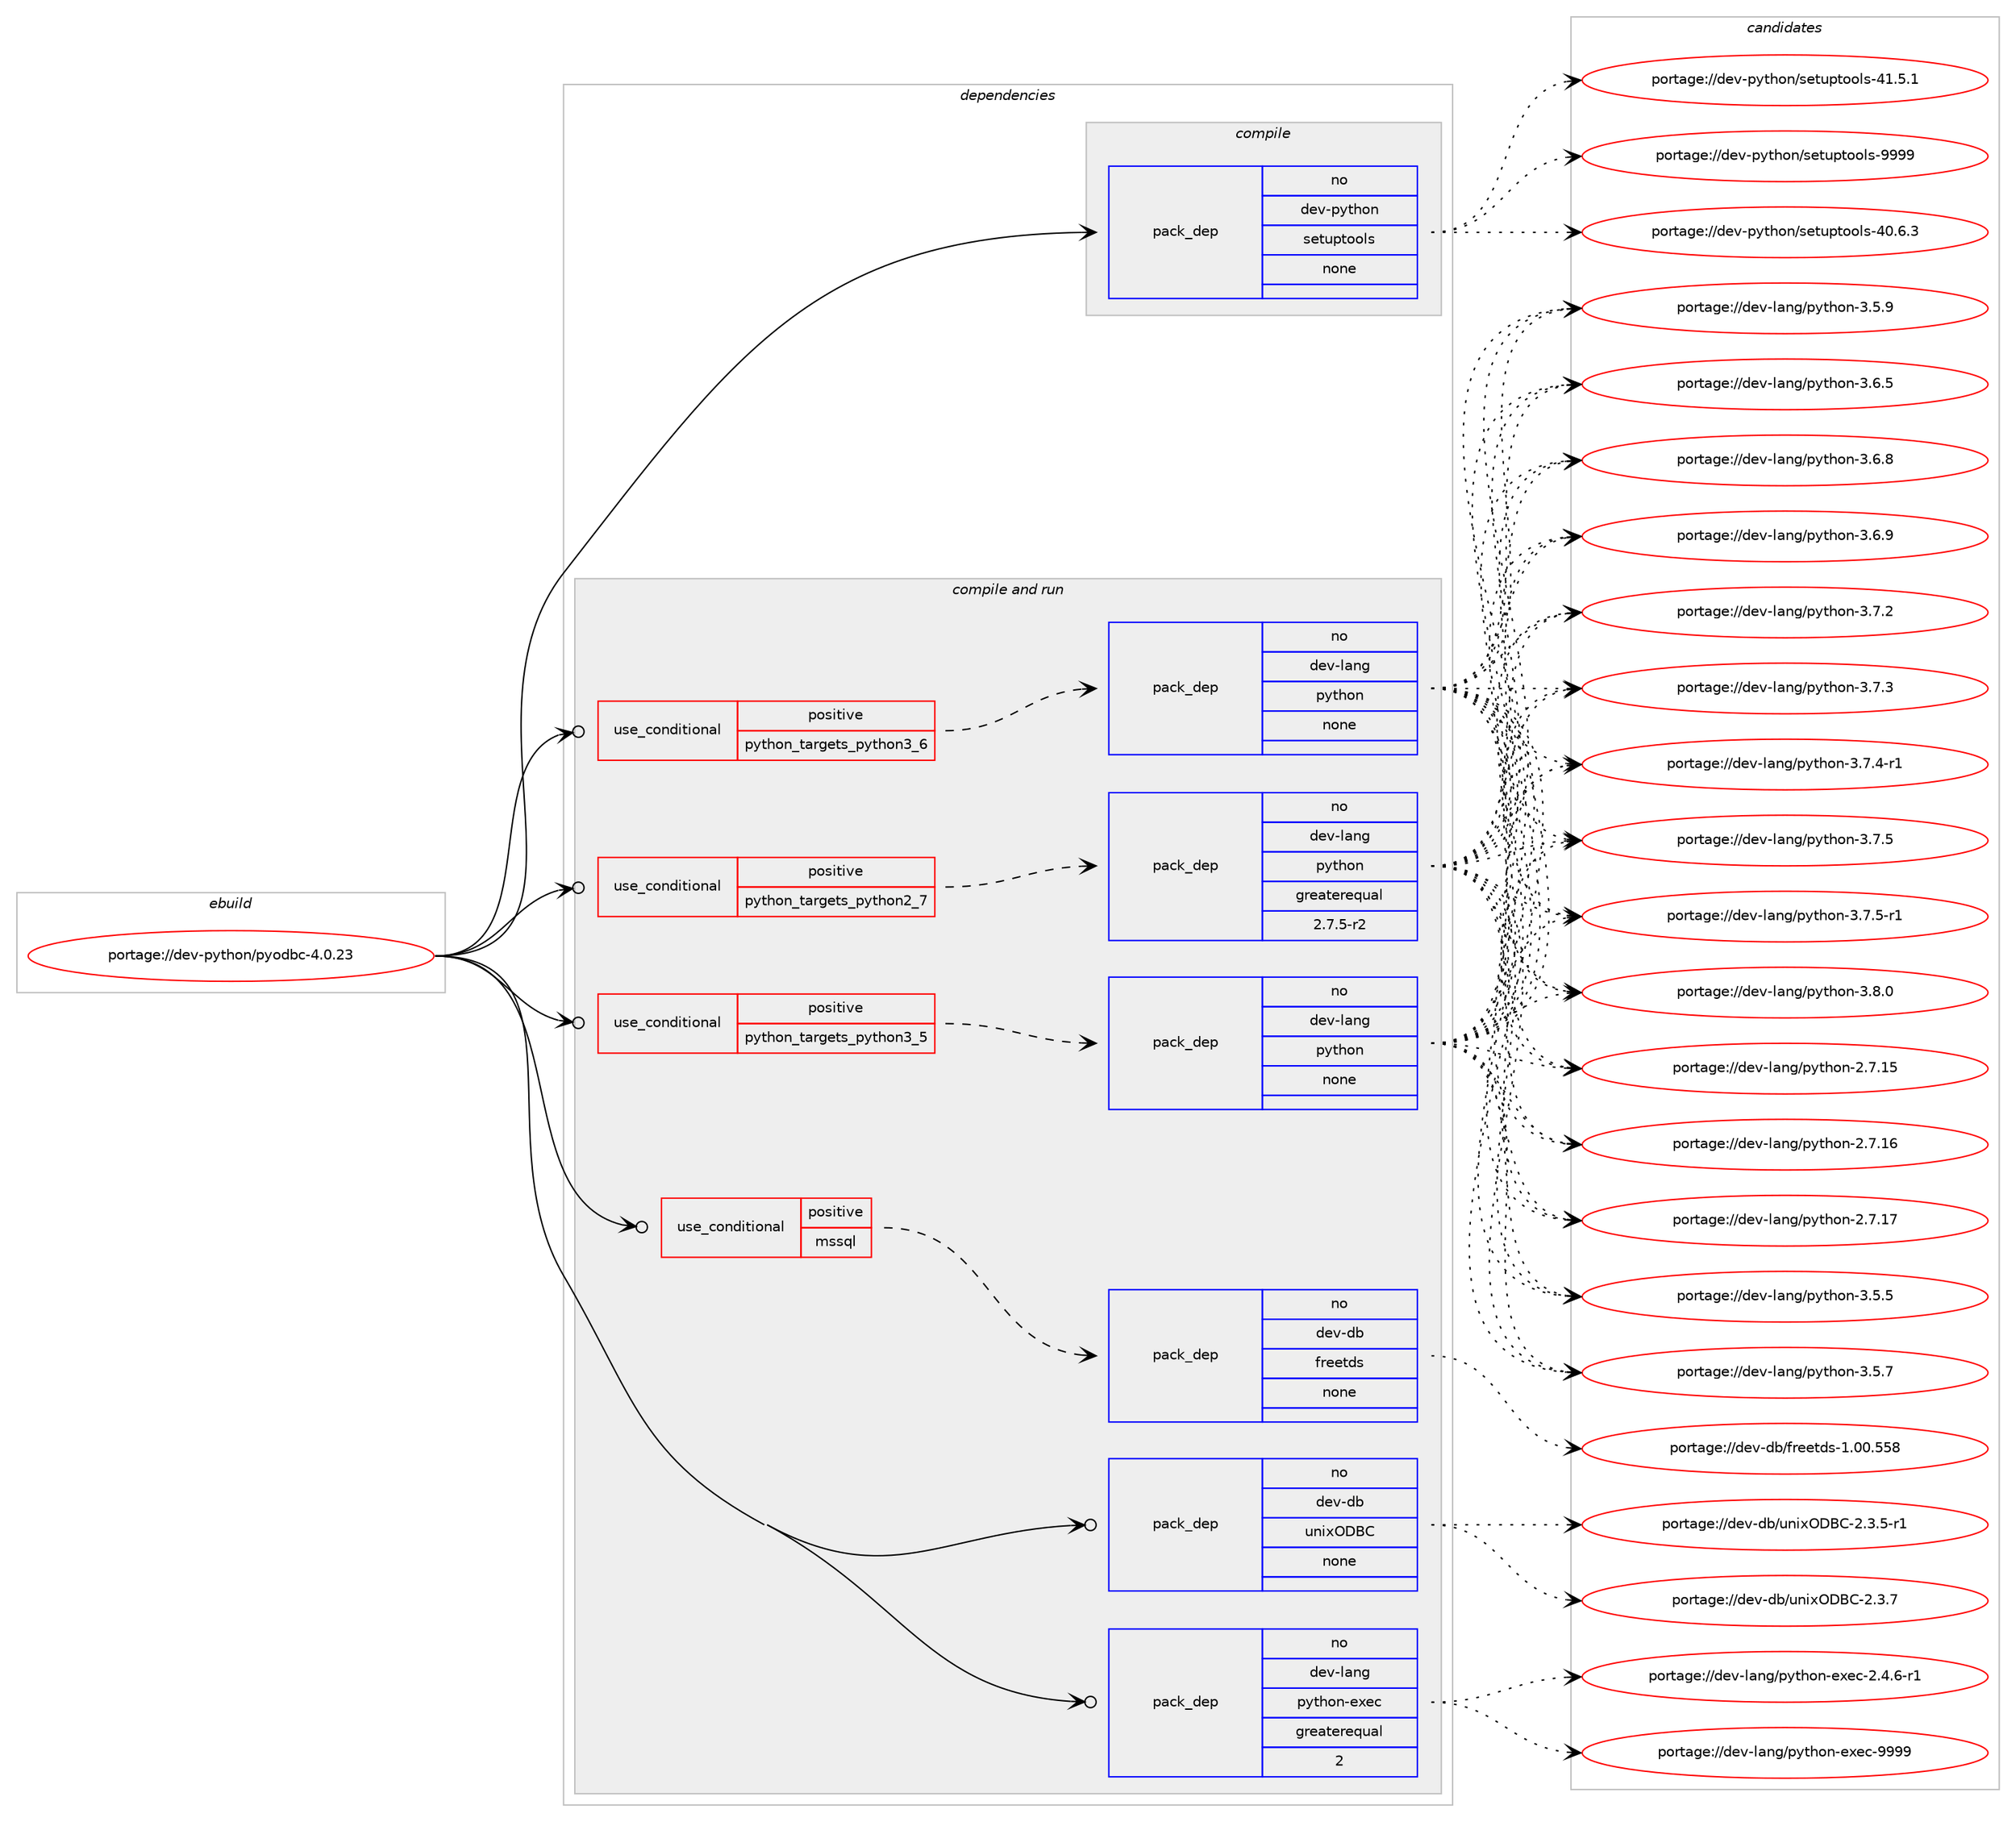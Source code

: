 digraph prolog {

# *************
# Graph options
# *************

newrank=true;
concentrate=true;
compound=true;
graph [rankdir=LR,fontname=Helvetica,fontsize=10,ranksep=1.5];#, ranksep=2.5, nodesep=0.2];
edge  [arrowhead=vee];
node  [fontname=Helvetica,fontsize=10];

# **********
# The ebuild
# **********

subgraph cluster_leftcol {
color=gray;
rank=same;
label=<<i>ebuild</i>>;
id [label="portage://dev-python/pyodbc-4.0.23", color=red, width=4, href="../dev-python/pyodbc-4.0.23.svg"];
}

# ****************
# The dependencies
# ****************

subgraph cluster_midcol {
color=gray;
label=<<i>dependencies</i>>;
subgraph cluster_compile {
fillcolor="#eeeeee";
style=filled;
label=<<i>compile</i>>;
subgraph pack123227 {
dependency162257 [label=<<TABLE BORDER="0" CELLBORDER="1" CELLSPACING="0" CELLPADDING="4" WIDTH="220"><TR><TD ROWSPAN="6" CELLPADDING="30">pack_dep</TD></TR><TR><TD WIDTH="110">no</TD></TR><TR><TD>dev-python</TD></TR><TR><TD>setuptools</TD></TR><TR><TD>none</TD></TR><TR><TD></TD></TR></TABLE>>, shape=none, color=blue];
}
id:e -> dependency162257:w [weight=20,style="solid",arrowhead="vee"];
}
subgraph cluster_compileandrun {
fillcolor="#eeeeee";
style=filled;
label=<<i>compile and run</i>>;
subgraph cond35660 {
dependency162258 [label=<<TABLE BORDER="0" CELLBORDER="1" CELLSPACING="0" CELLPADDING="4"><TR><TD ROWSPAN="3" CELLPADDING="10">use_conditional</TD></TR><TR><TD>positive</TD></TR><TR><TD>mssql</TD></TR></TABLE>>, shape=none, color=red];
subgraph pack123228 {
dependency162259 [label=<<TABLE BORDER="0" CELLBORDER="1" CELLSPACING="0" CELLPADDING="4" WIDTH="220"><TR><TD ROWSPAN="6" CELLPADDING="30">pack_dep</TD></TR><TR><TD WIDTH="110">no</TD></TR><TR><TD>dev-db</TD></TR><TR><TD>freetds</TD></TR><TR><TD>none</TD></TR><TR><TD></TD></TR></TABLE>>, shape=none, color=blue];
}
dependency162258:e -> dependency162259:w [weight=20,style="dashed",arrowhead="vee"];
}
id:e -> dependency162258:w [weight=20,style="solid",arrowhead="odotvee"];
subgraph cond35661 {
dependency162260 [label=<<TABLE BORDER="0" CELLBORDER="1" CELLSPACING="0" CELLPADDING="4"><TR><TD ROWSPAN="3" CELLPADDING="10">use_conditional</TD></TR><TR><TD>positive</TD></TR><TR><TD>python_targets_python2_7</TD></TR></TABLE>>, shape=none, color=red];
subgraph pack123229 {
dependency162261 [label=<<TABLE BORDER="0" CELLBORDER="1" CELLSPACING="0" CELLPADDING="4" WIDTH="220"><TR><TD ROWSPAN="6" CELLPADDING="30">pack_dep</TD></TR><TR><TD WIDTH="110">no</TD></TR><TR><TD>dev-lang</TD></TR><TR><TD>python</TD></TR><TR><TD>greaterequal</TD></TR><TR><TD>2.7.5-r2</TD></TR></TABLE>>, shape=none, color=blue];
}
dependency162260:e -> dependency162261:w [weight=20,style="dashed",arrowhead="vee"];
}
id:e -> dependency162260:w [weight=20,style="solid",arrowhead="odotvee"];
subgraph cond35662 {
dependency162262 [label=<<TABLE BORDER="0" CELLBORDER="1" CELLSPACING="0" CELLPADDING="4"><TR><TD ROWSPAN="3" CELLPADDING="10">use_conditional</TD></TR><TR><TD>positive</TD></TR><TR><TD>python_targets_python3_5</TD></TR></TABLE>>, shape=none, color=red];
subgraph pack123230 {
dependency162263 [label=<<TABLE BORDER="0" CELLBORDER="1" CELLSPACING="0" CELLPADDING="4" WIDTH="220"><TR><TD ROWSPAN="6" CELLPADDING="30">pack_dep</TD></TR><TR><TD WIDTH="110">no</TD></TR><TR><TD>dev-lang</TD></TR><TR><TD>python</TD></TR><TR><TD>none</TD></TR><TR><TD></TD></TR></TABLE>>, shape=none, color=blue];
}
dependency162262:e -> dependency162263:w [weight=20,style="dashed",arrowhead="vee"];
}
id:e -> dependency162262:w [weight=20,style="solid",arrowhead="odotvee"];
subgraph cond35663 {
dependency162264 [label=<<TABLE BORDER="0" CELLBORDER="1" CELLSPACING="0" CELLPADDING="4"><TR><TD ROWSPAN="3" CELLPADDING="10">use_conditional</TD></TR><TR><TD>positive</TD></TR><TR><TD>python_targets_python3_6</TD></TR></TABLE>>, shape=none, color=red];
subgraph pack123231 {
dependency162265 [label=<<TABLE BORDER="0" CELLBORDER="1" CELLSPACING="0" CELLPADDING="4" WIDTH="220"><TR><TD ROWSPAN="6" CELLPADDING="30">pack_dep</TD></TR><TR><TD WIDTH="110">no</TD></TR><TR><TD>dev-lang</TD></TR><TR><TD>python</TD></TR><TR><TD>none</TD></TR><TR><TD></TD></TR></TABLE>>, shape=none, color=blue];
}
dependency162264:e -> dependency162265:w [weight=20,style="dashed",arrowhead="vee"];
}
id:e -> dependency162264:w [weight=20,style="solid",arrowhead="odotvee"];
subgraph pack123232 {
dependency162266 [label=<<TABLE BORDER="0" CELLBORDER="1" CELLSPACING="0" CELLPADDING="4" WIDTH="220"><TR><TD ROWSPAN="6" CELLPADDING="30">pack_dep</TD></TR><TR><TD WIDTH="110">no</TD></TR><TR><TD>dev-db</TD></TR><TR><TD>unixODBC</TD></TR><TR><TD>none</TD></TR><TR><TD></TD></TR></TABLE>>, shape=none, color=blue];
}
id:e -> dependency162266:w [weight=20,style="solid",arrowhead="odotvee"];
subgraph pack123233 {
dependency162267 [label=<<TABLE BORDER="0" CELLBORDER="1" CELLSPACING="0" CELLPADDING="4" WIDTH="220"><TR><TD ROWSPAN="6" CELLPADDING="30">pack_dep</TD></TR><TR><TD WIDTH="110">no</TD></TR><TR><TD>dev-lang</TD></TR><TR><TD>python-exec</TD></TR><TR><TD>greaterequal</TD></TR><TR><TD>2</TD></TR></TABLE>>, shape=none, color=blue];
}
id:e -> dependency162267:w [weight=20,style="solid",arrowhead="odotvee"];
}
subgraph cluster_run {
fillcolor="#eeeeee";
style=filled;
label=<<i>run</i>>;
}
}

# **************
# The candidates
# **************

subgraph cluster_choices {
rank=same;
color=gray;
label=<<i>candidates</i>>;

subgraph choice123227 {
color=black;
nodesep=1;
choiceportage100101118451121211161041111104711510111611711211611111110811545524846544651 [label="portage://dev-python/setuptools-40.6.3", color=red, width=4,href="../dev-python/setuptools-40.6.3.svg"];
choiceportage100101118451121211161041111104711510111611711211611111110811545524946534649 [label="portage://dev-python/setuptools-41.5.1", color=red, width=4,href="../dev-python/setuptools-41.5.1.svg"];
choiceportage10010111845112121116104111110471151011161171121161111111081154557575757 [label="portage://dev-python/setuptools-9999", color=red, width=4,href="../dev-python/setuptools-9999.svg"];
dependency162257:e -> choiceportage100101118451121211161041111104711510111611711211611111110811545524846544651:w [style=dotted,weight="100"];
dependency162257:e -> choiceportage100101118451121211161041111104711510111611711211611111110811545524946534649:w [style=dotted,weight="100"];
dependency162257:e -> choiceportage10010111845112121116104111110471151011161171121161111111081154557575757:w [style=dotted,weight="100"];
}
subgraph choice123228 {
color=black;
nodesep=1;
choiceportage100101118451009847102114101101116100115454946484846535356 [label="portage://dev-db/freetds-1.00.558", color=red, width=4,href="../dev-db/freetds-1.00.558.svg"];
dependency162259:e -> choiceportage100101118451009847102114101101116100115454946484846535356:w [style=dotted,weight="100"];
}
subgraph choice123229 {
color=black;
nodesep=1;
choiceportage10010111845108971101034711212111610411111045504655464953 [label="portage://dev-lang/python-2.7.15", color=red, width=4,href="../dev-lang/python-2.7.15.svg"];
choiceportage10010111845108971101034711212111610411111045504655464954 [label="portage://dev-lang/python-2.7.16", color=red, width=4,href="../dev-lang/python-2.7.16.svg"];
choiceportage10010111845108971101034711212111610411111045504655464955 [label="portage://dev-lang/python-2.7.17", color=red, width=4,href="../dev-lang/python-2.7.17.svg"];
choiceportage100101118451089711010347112121116104111110455146534653 [label="portage://dev-lang/python-3.5.5", color=red, width=4,href="../dev-lang/python-3.5.5.svg"];
choiceportage100101118451089711010347112121116104111110455146534655 [label="portage://dev-lang/python-3.5.7", color=red, width=4,href="../dev-lang/python-3.5.7.svg"];
choiceportage100101118451089711010347112121116104111110455146534657 [label="portage://dev-lang/python-3.5.9", color=red, width=4,href="../dev-lang/python-3.5.9.svg"];
choiceportage100101118451089711010347112121116104111110455146544653 [label="portage://dev-lang/python-3.6.5", color=red, width=4,href="../dev-lang/python-3.6.5.svg"];
choiceportage100101118451089711010347112121116104111110455146544656 [label="portage://dev-lang/python-3.6.8", color=red, width=4,href="../dev-lang/python-3.6.8.svg"];
choiceportage100101118451089711010347112121116104111110455146544657 [label="portage://dev-lang/python-3.6.9", color=red, width=4,href="../dev-lang/python-3.6.9.svg"];
choiceportage100101118451089711010347112121116104111110455146554650 [label="portage://dev-lang/python-3.7.2", color=red, width=4,href="../dev-lang/python-3.7.2.svg"];
choiceportage100101118451089711010347112121116104111110455146554651 [label="portage://dev-lang/python-3.7.3", color=red, width=4,href="../dev-lang/python-3.7.3.svg"];
choiceportage1001011184510897110103471121211161041111104551465546524511449 [label="portage://dev-lang/python-3.7.4-r1", color=red, width=4,href="../dev-lang/python-3.7.4-r1.svg"];
choiceportage100101118451089711010347112121116104111110455146554653 [label="portage://dev-lang/python-3.7.5", color=red, width=4,href="../dev-lang/python-3.7.5.svg"];
choiceportage1001011184510897110103471121211161041111104551465546534511449 [label="portage://dev-lang/python-3.7.5-r1", color=red, width=4,href="../dev-lang/python-3.7.5-r1.svg"];
choiceportage100101118451089711010347112121116104111110455146564648 [label="portage://dev-lang/python-3.8.0", color=red, width=4,href="../dev-lang/python-3.8.0.svg"];
dependency162261:e -> choiceportage10010111845108971101034711212111610411111045504655464953:w [style=dotted,weight="100"];
dependency162261:e -> choiceportage10010111845108971101034711212111610411111045504655464954:w [style=dotted,weight="100"];
dependency162261:e -> choiceportage10010111845108971101034711212111610411111045504655464955:w [style=dotted,weight="100"];
dependency162261:e -> choiceportage100101118451089711010347112121116104111110455146534653:w [style=dotted,weight="100"];
dependency162261:e -> choiceportage100101118451089711010347112121116104111110455146534655:w [style=dotted,weight="100"];
dependency162261:e -> choiceportage100101118451089711010347112121116104111110455146534657:w [style=dotted,weight="100"];
dependency162261:e -> choiceportage100101118451089711010347112121116104111110455146544653:w [style=dotted,weight="100"];
dependency162261:e -> choiceportage100101118451089711010347112121116104111110455146544656:w [style=dotted,weight="100"];
dependency162261:e -> choiceportage100101118451089711010347112121116104111110455146544657:w [style=dotted,weight="100"];
dependency162261:e -> choiceportage100101118451089711010347112121116104111110455146554650:w [style=dotted,weight="100"];
dependency162261:e -> choiceportage100101118451089711010347112121116104111110455146554651:w [style=dotted,weight="100"];
dependency162261:e -> choiceportage1001011184510897110103471121211161041111104551465546524511449:w [style=dotted,weight="100"];
dependency162261:e -> choiceportage100101118451089711010347112121116104111110455146554653:w [style=dotted,weight="100"];
dependency162261:e -> choiceportage1001011184510897110103471121211161041111104551465546534511449:w [style=dotted,weight="100"];
dependency162261:e -> choiceportage100101118451089711010347112121116104111110455146564648:w [style=dotted,weight="100"];
}
subgraph choice123230 {
color=black;
nodesep=1;
choiceportage10010111845108971101034711212111610411111045504655464953 [label="portage://dev-lang/python-2.7.15", color=red, width=4,href="../dev-lang/python-2.7.15.svg"];
choiceportage10010111845108971101034711212111610411111045504655464954 [label="portage://dev-lang/python-2.7.16", color=red, width=4,href="../dev-lang/python-2.7.16.svg"];
choiceportage10010111845108971101034711212111610411111045504655464955 [label="portage://dev-lang/python-2.7.17", color=red, width=4,href="../dev-lang/python-2.7.17.svg"];
choiceportage100101118451089711010347112121116104111110455146534653 [label="portage://dev-lang/python-3.5.5", color=red, width=4,href="../dev-lang/python-3.5.5.svg"];
choiceportage100101118451089711010347112121116104111110455146534655 [label="portage://dev-lang/python-3.5.7", color=red, width=4,href="../dev-lang/python-3.5.7.svg"];
choiceportage100101118451089711010347112121116104111110455146534657 [label="portage://dev-lang/python-3.5.9", color=red, width=4,href="../dev-lang/python-3.5.9.svg"];
choiceportage100101118451089711010347112121116104111110455146544653 [label="portage://dev-lang/python-3.6.5", color=red, width=4,href="../dev-lang/python-3.6.5.svg"];
choiceportage100101118451089711010347112121116104111110455146544656 [label="portage://dev-lang/python-3.6.8", color=red, width=4,href="../dev-lang/python-3.6.8.svg"];
choiceportage100101118451089711010347112121116104111110455146544657 [label="portage://dev-lang/python-3.6.9", color=red, width=4,href="../dev-lang/python-3.6.9.svg"];
choiceportage100101118451089711010347112121116104111110455146554650 [label="portage://dev-lang/python-3.7.2", color=red, width=4,href="../dev-lang/python-3.7.2.svg"];
choiceportage100101118451089711010347112121116104111110455146554651 [label="portage://dev-lang/python-3.7.3", color=red, width=4,href="../dev-lang/python-3.7.3.svg"];
choiceportage1001011184510897110103471121211161041111104551465546524511449 [label="portage://dev-lang/python-3.7.4-r1", color=red, width=4,href="../dev-lang/python-3.7.4-r1.svg"];
choiceportage100101118451089711010347112121116104111110455146554653 [label="portage://dev-lang/python-3.7.5", color=red, width=4,href="../dev-lang/python-3.7.5.svg"];
choiceportage1001011184510897110103471121211161041111104551465546534511449 [label="portage://dev-lang/python-3.7.5-r1", color=red, width=4,href="../dev-lang/python-3.7.5-r1.svg"];
choiceportage100101118451089711010347112121116104111110455146564648 [label="portage://dev-lang/python-3.8.0", color=red, width=4,href="../dev-lang/python-3.8.0.svg"];
dependency162263:e -> choiceportage10010111845108971101034711212111610411111045504655464953:w [style=dotted,weight="100"];
dependency162263:e -> choiceportage10010111845108971101034711212111610411111045504655464954:w [style=dotted,weight="100"];
dependency162263:e -> choiceportage10010111845108971101034711212111610411111045504655464955:w [style=dotted,weight="100"];
dependency162263:e -> choiceportage100101118451089711010347112121116104111110455146534653:w [style=dotted,weight="100"];
dependency162263:e -> choiceportage100101118451089711010347112121116104111110455146534655:w [style=dotted,weight="100"];
dependency162263:e -> choiceportage100101118451089711010347112121116104111110455146534657:w [style=dotted,weight="100"];
dependency162263:e -> choiceportage100101118451089711010347112121116104111110455146544653:w [style=dotted,weight="100"];
dependency162263:e -> choiceportage100101118451089711010347112121116104111110455146544656:w [style=dotted,weight="100"];
dependency162263:e -> choiceportage100101118451089711010347112121116104111110455146544657:w [style=dotted,weight="100"];
dependency162263:e -> choiceportage100101118451089711010347112121116104111110455146554650:w [style=dotted,weight="100"];
dependency162263:e -> choiceportage100101118451089711010347112121116104111110455146554651:w [style=dotted,weight="100"];
dependency162263:e -> choiceportage1001011184510897110103471121211161041111104551465546524511449:w [style=dotted,weight="100"];
dependency162263:e -> choiceportage100101118451089711010347112121116104111110455146554653:w [style=dotted,weight="100"];
dependency162263:e -> choiceportage1001011184510897110103471121211161041111104551465546534511449:w [style=dotted,weight="100"];
dependency162263:e -> choiceportage100101118451089711010347112121116104111110455146564648:w [style=dotted,weight="100"];
}
subgraph choice123231 {
color=black;
nodesep=1;
choiceportage10010111845108971101034711212111610411111045504655464953 [label="portage://dev-lang/python-2.7.15", color=red, width=4,href="../dev-lang/python-2.7.15.svg"];
choiceportage10010111845108971101034711212111610411111045504655464954 [label="portage://dev-lang/python-2.7.16", color=red, width=4,href="../dev-lang/python-2.7.16.svg"];
choiceportage10010111845108971101034711212111610411111045504655464955 [label="portage://dev-lang/python-2.7.17", color=red, width=4,href="../dev-lang/python-2.7.17.svg"];
choiceportage100101118451089711010347112121116104111110455146534653 [label="portage://dev-lang/python-3.5.5", color=red, width=4,href="../dev-lang/python-3.5.5.svg"];
choiceportage100101118451089711010347112121116104111110455146534655 [label="portage://dev-lang/python-3.5.7", color=red, width=4,href="../dev-lang/python-3.5.7.svg"];
choiceportage100101118451089711010347112121116104111110455146534657 [label="portage://dev-lang/python-3.5.9", color=red, width=4,href="../dev-lang/python-3.5.9.svg"];
choiceportage100101118451089711010347112121116104111110455146544653 [label="portage://dev-lang/python-3.6.5", color=red, width=4,href="../dev-lang/python-3.6.5.svg"];
choiceportage100101118451089711010347112121116104111110455146544656 [label="portage://dev-lang/python-3.6.8", color=red, width=4,href="../dev-lang/python-3.6.8.svg"];
choiceportage100101118451089711010347112121116104111110455146544657 [label="portage://dev-lang/python-3.6.9", color=red, width=4,href="../dev-lang/python-3.6.9.svg"];
choiceportage100101118451089711010347112121116104111110455146554650 [label="portage://dev-lang/python-3.7.2", color=red, width=4,href="../dev-lang/python-3.7.2.svg"];
choiceportage100101118451089711010347112121116104111110455146554651 [label="portage://dev-lang/python-3.7.3", color=red, width=4,href="../dev-lang/python-3.7.3.svg"];
choiceportage1001011184510897110103471121211161041111104551465546524511449 [label="portage://dev-lang/python-3.7.4-r1", color=red, width=4,href="../dev-lang/python-3.7.4-r1.svg"];
choiceportage100101118451089711010347112121116104111110455146554653 [label="portage://dev-lang/python-3.7.5", color=red, width=4,href="../dev-lang/python-3.7.5.svg"];
choiceportage1001011184510897110103471121211161041111104551465546534511449 [label="portage://dev-lang/python-3.7.5-r1", color=red, width=4,href="../dev-lang/python-3.7.5-r1.svg"];
choiceportage100101118451089711010347112121116104111110455146564648 [label="portage://dev-lang/python-3.8.0", color=red, width=4,href="../dev-lang/python-3.8.0.svg"];
dependency162265:e -> choiceportage10010111845108971101034711212111610411111045504655464953:w [style=dotted,weight="100"];
dependency162265:e -> choiceportage10010111845108971101034711212111610411111045504655464954:w [style=dotted,weight="100"];
dependency162265:e -> choiceportage10010111845108971101034711212111610411111045504655464955:w [style=dotted,weight="100"];
dependency162265:e -> choiceportage100101118451089711010347112121116104111110455146534653:w [style=dotted,weight="100"];
dependency162265:e -> choiceportage100101118451089711010347112121116104111110455146534655:w [style=dotted,weight="100"];
dependency162265:e -> choiceportage100101118451089711010347112121116104111110455146534657:w [style=dotted,weight="100"];
dependency162265:e -> choiceportage100101118451089711010347112121116104111110455146544653:w [style=dotted,weight="100"];
dependency162265:e -> choiceportage100101118451089711010347112121116104111110455146544656:w [style=dotted,weight="100"];
dependency162265:e -> choiceportage100101118451089711010347112121116104111110455146544657:w [style=dotted,weight="100"];
dependency162265:e -> choiceportage100101118451089711010347112121116104111110455146554650:w [style=dotted,weight="100"];
dependency162265:e -> choiceportage100101118451089711010347112121116104111110455146554651:w [style=dotted,weight="100"];
dependency162265:e -> choiceportage1001011184510897110103471121211161041111104551465546524511449:w [style=dotted,weight="100"];
dependency162265:e -> choiceportage100101118451089711010347112121116104111110455146554653:w [style=dotted,weight="100"];
dependency162265:e -> choiceportage1001011184510897110103471121211161041111104551465546534511449:w [style=dotted,weight="100"];
dependency162265:e -> choiceportage100101118451089711010347112121116104111110455146564648:w [style=dotted,weight="100"];
}
subgraph choice123232 {
color=black;
nodesep=1;
choiceportage100101118451009847117110105120796866674550465146534511449 [label="portage://dev-db/unixODBC-2.3.5-r1", color=red, width=4,href="../dev-db/unixODBC-2.3.5-r1.svg"];
choiceportage10010111845100984711711010512079686667455046514655 [label="portage://dev-db/unixODBC-2.3.7", color=red, width=4,href="../dev-db/unixODBC-2.3.7.svg"];
dependency162266:e -> choiceportage100101118451009847117110105120796866674550465146534511449:w [style=dotted,weight="100"];
dependency162266:e -> choiceportage10010111845100984711711010512079686667455046514655:w [style=dotted,weight="100"];
}
subgraph choice123233 {
color=black;
nodesep=1;
choiceportage10010111845108971101034711212111610411111045101120101994550465246544511449 [label="portage://dev-lang/python-exec-2.4.6-r1", color=red, width=4,href="../dev-lang/python-exec-2.4.6-r1.svg"];
choiceportage10010111845108971101034711212111610411111045101120101994557575757 [label="portage://dev-lang/python-exec-9999", color=red, width=4,href="../dev-lang/python-exec-9999.svg"];
dependency162267:e -> choiceportage10010111845108971101034711212111610411111045101120101994550465246544511449:w [style=dotted,weight="100"];
dependency162267:e -> choiceportage10010111845108971101034711212111610411111045101120101994557575757:w [style=dotted,weight="100"];
}
}

}
